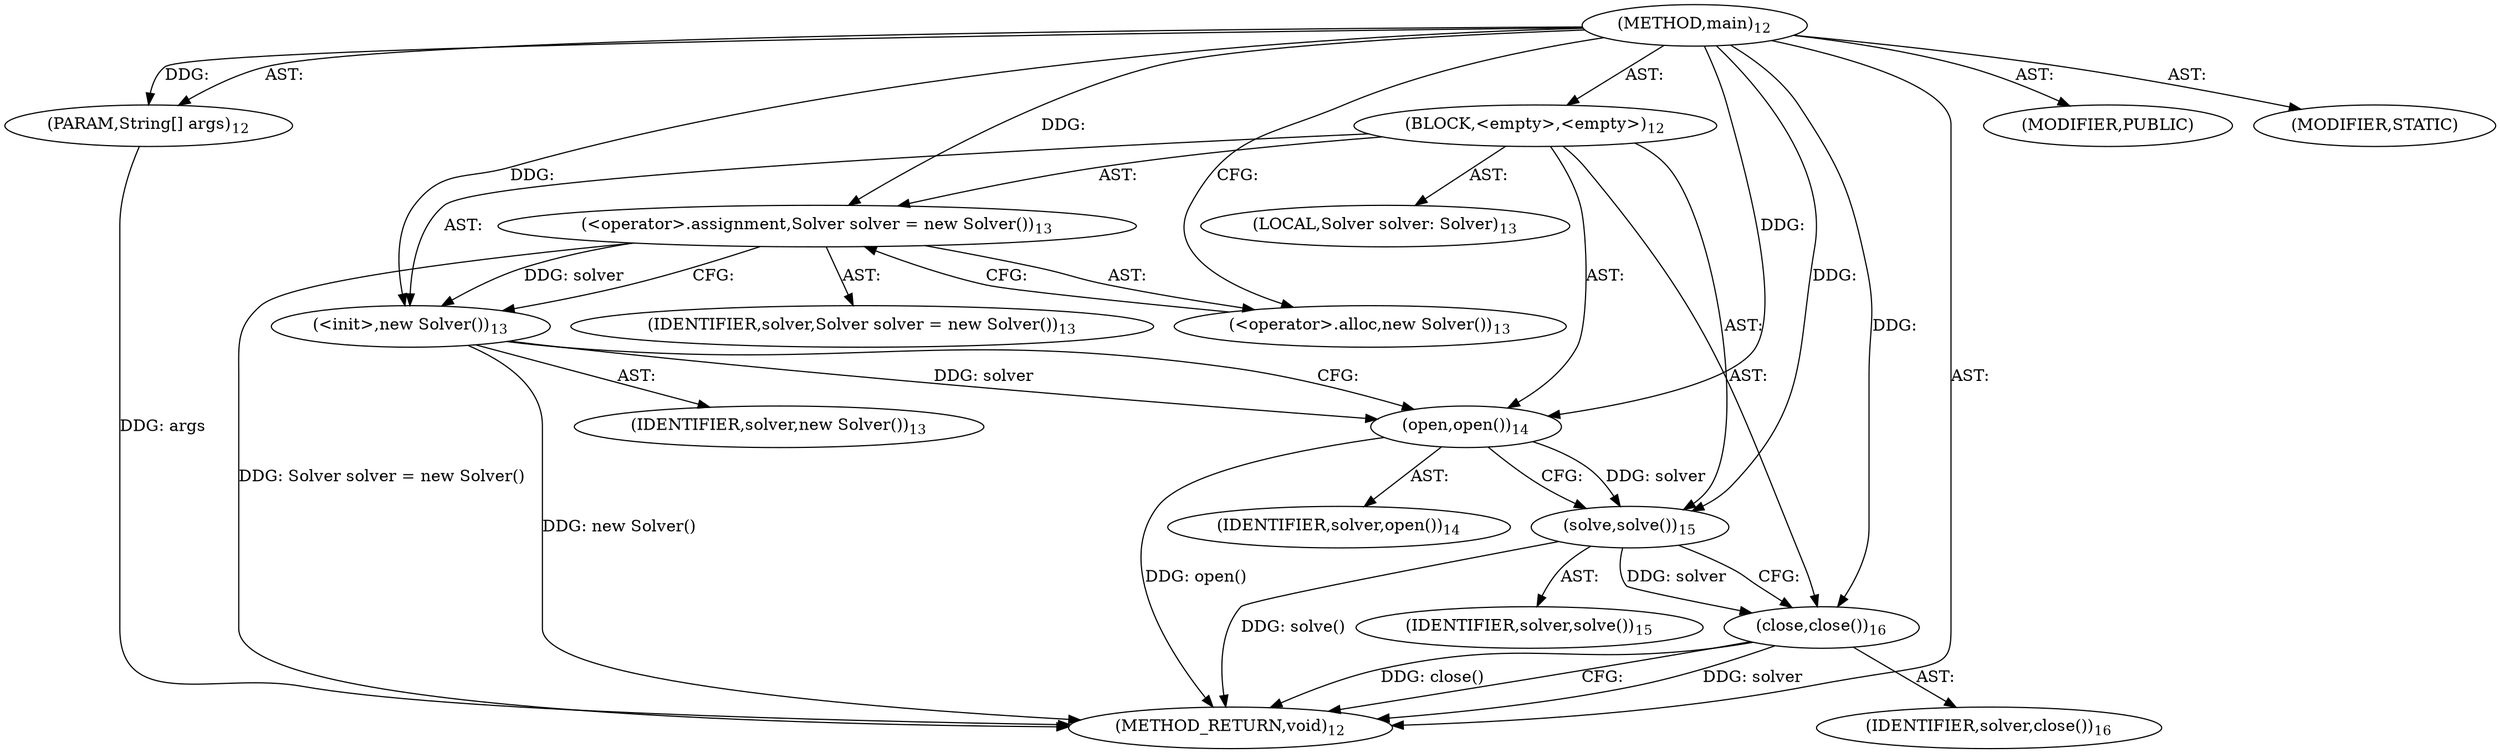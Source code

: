 digraph "main" {  
"22" [label = <(METHOD,main)<SUB>12</SUB>> ]
"23" [label = <(PARAM,String[] args)<SUB>12</SUB>> ]
"24" [label = <(BLOCK,&lt;empty&gt;,&lt;empty&gt;)<SUB>12</SUB>> ]
"4" [label = <(LOCAL,Solver solver: Solver)<SUB>13</SUB>> ]
"25" [label = <(&lt;operator&gt;.assignment,Solver solver = new Solver())<SUB>13</SUB>> ]
"26" [label = <(IDENTIFIER,solver,Solver solver = new Solver())<SUB>13</SUB>> ]
"27" [label = <(&lt;operator&gt;.alloc,new Solver())<SUB>13</SUB>> ]
"28" [label = <(&lt;init&gt;,new Solver())<SUB>13</SUB>> ]
"3" [label = <(IDENTIFIER,solver,new Solver())<SUB>13</SUB>> ]
"29" [label = <(open,open())<SUB>14</SUB>> ]
"30" [label = <(IDENTIFIER,solver,open())<SUB>14</SUB>> ]
"31" [label = <(solve,solve())<SUB>15</SUB>> ]
"32" [label = <(IDENTIFIER,solver,solve())<SUB>15</SUB>> ]
"33" [label = <(close,close())<SUB>16</SUB>> ]
"34" [label = <(IDENTIFIER,solver,close())<SUB>16</SUB>> ]
"35" [label = <(MODIFIER,PUBLIC)> ]
"36" [label = <(MODIFIER,STATIC)> ]
"37" [label = <(METHOD_RETURN,void)<SUB>12</SUB>> ]
  "22" -> "23"  [ label = "AST: "] 
  "22" -> "24"  [ label = "AST: "] 
  "22" -> "35"  [ label = "AST: "] 
  "22" -> "36"  [ label = "AST: "] 
  "22" -> "37"  [ label = "AST: "] 
  "24" -> "4"  [ label = "AST: "] 
  "24" -> "25"  [ label = "AST: "] 
  "24" -> "28"  [ label = "AST: "] 
  "24" -> "29"  [ label = "AST: "] 
  "24" -> "31"  [ label = "AST: "] 
  "24" -> "33"  [ label = "AST: "] 
  "25" -> "26"  [ label = "AST: "] 
  "25" -> "27"  [ label = "AST: "] 
  "28" -> "3"  [ label = "AST: "] 
  "29" -> "30"  [ label = "AST: "] 
  "31" -> "32"  [ label = "AST: "] 
  "33" -> "34"  [ label = "AST: "] 
  "25" -> "28"  [ label = "CFG: "] 
  "28" -> "29"  [ label = "CFG: "] 
  "29" -> "31"  [ label = "CFG: "] 
  "31" -> "33"  [ label = "CFG: "] 
  "33" -> "37"  [ label = "CFG: "] 
  "27" -> "25"  [ label = "CFG: "] 
  "22" -> "27"  [ label = "CFG: "] 
  "23" -> "37"  [ label = "DDG: args"] 
  "25" -> "37"  [ label = "DDG: Solver solver = new Solver()"] 
  "28" -> "37"  [ label = "DDG: new Solver()"] 
  "29" -> "37"  [ label = "DDG: open()"] 
  "31" -> "37"  [ label = "DDG: solve()"] 
  "33" -> "37"  [ label = "DDG: solver"] 
  "33" -> "37"  [ label = "DDG: close()"] 
  "22" -> "23"  [ label = "DDG: "] 
  "22" -> "25"  [ label = "DDG: "] 
  "25" -> "28"  [ label = "DDG: solver"] 
  "22" -> "28"  [ label = "DDG: "] 
  "28" -> "29"  [ label = "DDG: solver"] 
  "22" -> "29"  [ label = "DDG: "] 
  "29" -> "31"  [ label = "DDG: solver"] 
  "22" -> "31"  [ label = "DDG: "] 
  "31" -> "33"  [ label = "DDG: solver"] 
  "22" -> "33"  [ label = "DDG: "] 
}
